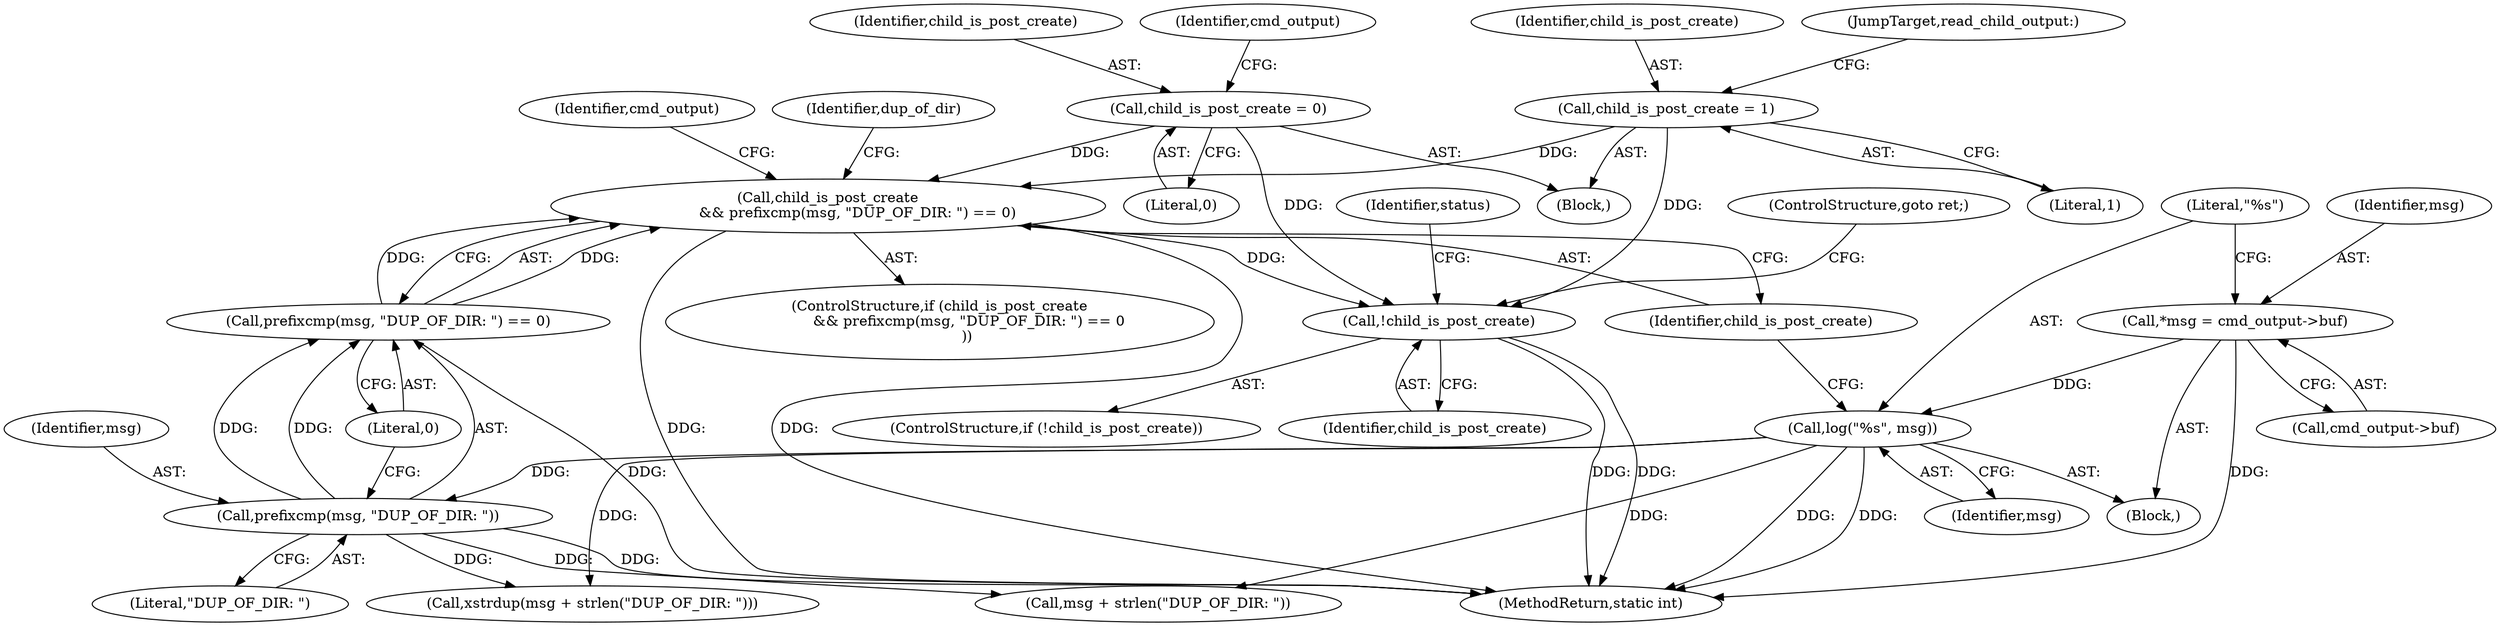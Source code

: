 digraph "0_abrt_8939398b82006ba1fec4ed491339fc075f43fc7c_0@API" {
"1000386" [label="(Call,!child_is_post_create)"];
"1000343" [label="(Call,child_is_post_create\n             && prefixcmp(msg, \"DUP_OF_DIR: \") == 0)"];
"1000567" [label="(Call,child_is_post_create = 0)"];
"1000282" [label="(Call,child_is_post_create = 1)"];
"1000345" [label="(Call,prefixcmp(msg, \"DUP_OF_DIR: \") == 0)"];
"1000346" [label="(Call,prefixcmp(msg, \"DUP_OF_DIR: \"))"];
"1000339" [label="(Call,log(\"%s\", msg))"];
"1000334" [label="(Call,*msg = cmd_output->buf)"];
"1000386" [label="(Call,!child_is_post_create)"];
"1000339" [label="(Call,log(\"%s\", msg))"];
"1000356" [label="(Call,msg + strlen(\"DUP_OF_DIR: \"))"];
"1000385" [label="(ControlStructure,if (!child_is_post_create))"];
"1000343" [label="(Call,child_is_post_create\n             && prefixcmp(msg, \"DUP_OF_DIR: \") == 0)"];
"1000347" [label="(Identifier,msg)"];
"1000349" [label="(Literal,0)"];
"1000391" [label="(Identifier,status)"];
"1000135" [label="(Block,)"];
"1000355" [label="(Call,xstrdup(msg + strlen(\"DUP_OF_DIR: \")))"];
"1000387" [label="(Identifier,child_is_post_create)"];
"1000283" [label="(Identifier,child_is_post_create)"];
"1000569" [label="(Literal,0)"];
"1000568" [label="(Identifier,child_is_post_create)"];
"1000388" [label="(ControlStructure,goto ret;)"];
"1000341" [label="(Identifier,msg)"];
"1000340" [label="(Literal,\"%s\")"];
"1000334" [label="(Call,*msg = cmd_output->buf)"];
"1000282" [label="(Call,child_is_post_create = 1)"];
"1000567" [label="(Call,child_is_post_create = 0)"];
"1000571" [label="(Identifier,cmd_output)"];
"1000348" [label="(Literal,\"DUP_OF_DIR: \")"];
"1000284" [label="(Literal,1)"];
"1000336" [label="(Call,cmd_output->buf)"];
"1000335" [label="(Identifier,msg)"];
"1000342" [label="(ControlStructure,if (child_is_post_create\n             && prefixcmp(msg, \"DUP_OF_DIR: \") == 0\n            ))"];
"1000325" [label="(Block,)"];
"1000593" [label="(MethodReturn,static int)"];
"1000345" [label="(Call,prefixcmp(msg, \"DUP_OF_DIR: \") == 0)"];
"1000352" [label="(Identifier,dup_of_dir)"];
"1000346" [label="(Call,prefixcmp(msg, \"DUP_OF_DIR: \"))"];
"1000361" [label="(Identifier,cmd_output)"];
"1000285" [label="(JumpTarget,read_child_output:)"];
"1000344" [label="(Identifier,child_is_post_create)"];
"1000386" -> "1000385"  [label="AST: "];
"1000386" -> "1000387"  [label="CFG: "];
"1000387" -> "1000386"  [label="AST: "];
"1000388" -> "1000386"  [label="CFG: "];
"1000391" -> "1000386"  [label="CFG: "];
"1000386" -> "1000593"  [label="DDG: "];
"1000386" -> "1000593"  [label="DDG: "];
"1000343" -> "1000386"  [label="DDG: "];
"1000567" -> "1000386"  [label="DDG: "];
"1000282" -> "1000386"  [label="DDG: "];
"1000343" -> "1000342"  [label="AST: "];
"1000343" -> "1000344"  [label="CFG: "];
"1000343" -> "1000345"  [label="CFG: "];
"1000344" -> "1000343"  [label="AST: "];
"1000345" -> "1000343"  [label="AST: "];
"1000352" -> "1000343"  [label="CFG: "];
"1000361" -> "1000343"  [label="CFG: "];
"1000343" -> "1000593"  [label="DDG: "];
"1000343" -> "1000593"  [label="DDG: "];
"1000567" -> "1000343"  [label="DDG: "];
"1000282" -> "1000343"  [label="DDG: "];
"1000345" -> "1000343"  [label="DDG: "];
"1000345" -> "1000343"  [label="DDG: "];
"1000567" -> "1000135"  [label="AST: "];
"1000567" -> "1000569"  [label="CFG: "];
"1000568" -> "1000567"  [label="AST: "];
"1000569" -> "1000567"  [label="AST: "];
"1000571" -> "1000567"  [label="CFG: "];
"1000282" -> "1000135"  [label="AST: "];
"1000282" -> "1000284"  [label="CFG: "];
"1000283" -> "1000282"  [label="AST: "];
"1000284" -> "1000282"  [label="AST: "];
"1000285" -> "1000282"  [label="CFG: "];
"1000345" -> "1000349"  [label="CFG: "];
"1000346" -> "1000345"  [label="AST: "];
"1000349" -> "1000345"  [label="AST: "];
"1000345" -> "1000593"  [label="DDG: "];
"1000346" -> "1000345"  [label="DDG: "];
"1000346" -> "1000345"  [label="DDG: "];
"1000346" -> "1000348"  [label="CFG: "];
"1000347" -> "1000346"  [label="AST: "];
"1000348" -> "1000346"  [label="AST: "];
"1000349" -> "1000346"  [label="CFG: "];
"1000346" -> "1000593"  [label="DDG: "];
"1000339" -> "1000346"  [label="DDG: "];
"1000346" -> "1000355"  [label="DDG: "];
"1000346" -> "1000356"  [label="DDG: "];
"1000339" -> "1000325"  [label="AST: "];
"1000339" -> "1000341"  [label="CFG: "];
"1000340" -> "1000339"  [label="AST: "];
"1000341" -> "1000339"  [label="AST: "];
"1000344" -> "1000339"  [label="CFG: "];
"1000339" -> "1000593"  [label="DDG: "];
"1000339" -> "1000593"  [label="DDG: "];
"1000334" -> "1000339"  [label="DDG: "];
"1000339" -> "1000355"  [label="DDG: "];
"1000339" -> "1000356"  [label="DDG: "];
"1000334" -> "1000325"  [label="AST: "];
"1000334" -> "1000336"  [label="CFG: "];
"1000335" -> "1000334"  [label="AST: "];
"1000336" -> "1000334"  [label="AST: "];
"1000340" -> "1000334"  [label="CFG: "];
"1000334" -> "1000593"  [label="DDG: "];
}
